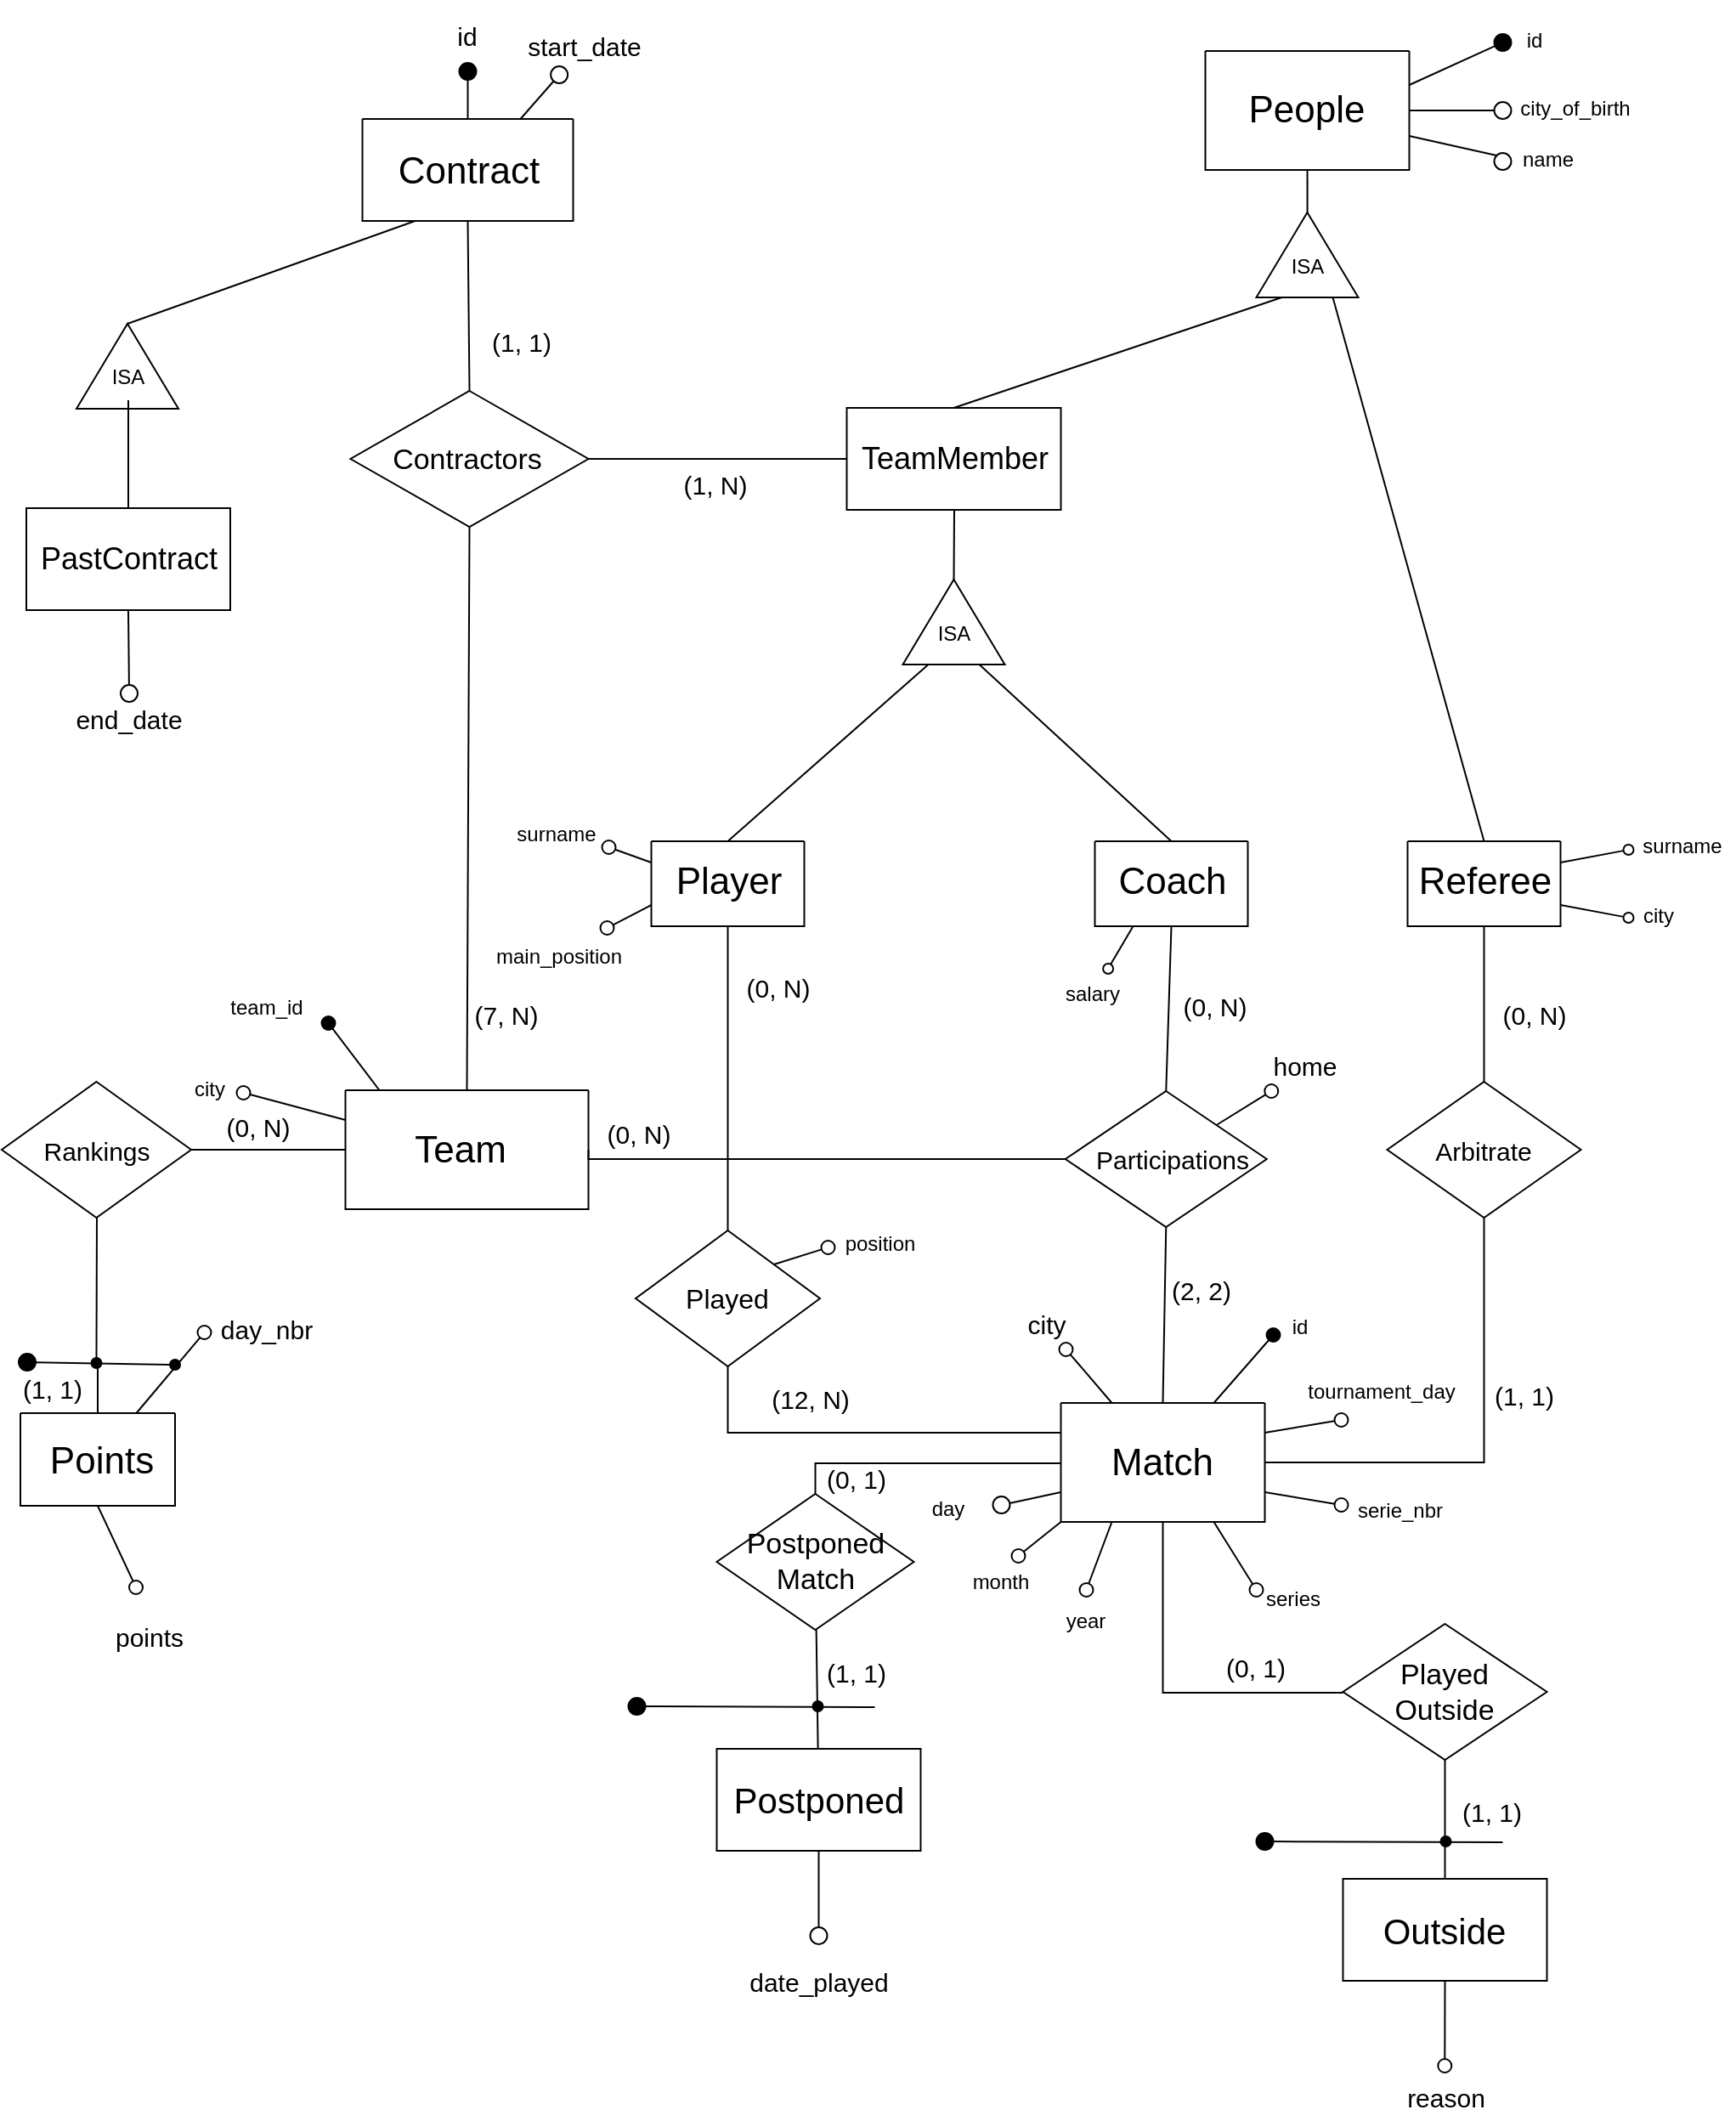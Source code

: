 <mxfile version="15.9.1" type="github">
  <diagram id="R2lEEEUBdFMjLlhIrx00" name="Page-1">
    <mxGraphModel dx="1031" dy="691" grid="0" gridSize="10" guides="1" tooltips="1" connect="1" arrows="1" fold="1" page="1" pageScale="1.2" pageWidth="850" pageHeight="1100" math="0" shadow="0" extFonts="Permanent Marker^https://fonts.googleapis.com/css?family=Permanent+Marker">
      <root>
        <mxCell id="0" />
        <mxCell id="1" parent="0" />
        <mxCell id="uESx4mzOo0HxvKaBSaLz-14" value="" style="swimlane;startSize=0;fillColor=#000000;" vertex="1" parent="1">
          <mxGeometry x="709.25" y="56" width="120" height="70" as="geometry" />
        </mxCell>
        <mxCell id="uESx4mzOo0HxvKaBSaLz-15" value="&lt;font style=&quot;font-size: 22px&quot;&gt;People&lt;br&gt;&lt;/font&gt;" style="text;html=1;strokeColor=none;fillColor=none;align=center;verticalAlign=middle;whiteSpace=wrap;rounded=0;" vertex="1" parent="uESx4mzOo0HxvKaBSaLz-14">
          <mxGeometry x="30" y="20" width="60" height="30" as="geometry" />
        </mxCell>
        <mxCell id="uESx4mzOo0HxvKaBSaLz-22" value="" style="ellipse;whiteSpace=wrap;html=1;aspect=fixed;fontSize=22;fillColor=#000000;" vertex="1" parent="1">
          <mxGeometry x="879.25" y="46" width="10" height="10" as="geometry" />
        </mxCell>
        <mxCell id="uESx4mzOo0HxvKaBSaLz-23" value="" style="endArrow=none;html=1;rounded=0;fontSize=22;" edge="1" parent="1" target="uESx4mzOo0HxvKaBSaLz-22">
          <mxGeometry width="50" height="50" relative="1" as="geometry">
            <mxPoint x="829.25" y="76" as="sourcePoint" />
            <mxPoint x="879.25" y="56" as="targetPoint" />
          </mxGeometry>
        </mxCell>
        <mxCell id="uESx4mzOo0HxvKaBSaLz-25" value="" style="ellipse;whiteSpace=wrap;html=1;aspect=fixed;fontSize=22;fillColor=none;" vertex="1" parent="1">
          <mxGeometry x="879.25" y="116" width="10" height="10" as="geometry" />
        </mxCell>
        <mxCell id="uESx4mzOo0HxvKaBSaLz-26" value="" style="endArrow=none;html=1;rounded=0;fontSize=22;entryX=0;entryY=0;entryDx=0;entryDy=0;" edge="1" parent="1" target="uESx4mzOo0HxvKaBSaLz-25">
          <mxGeometry width="50" height="50" relative="1" as="geometry">
            <mxPoint x="829.25" y="106" as="sourcePoint" />
            <mxPoint x="884.25" y="116" as="targetPoint" />
          </mxGeometry>
        </mxCell>
        <mxCell id="uESx4mzOo0HxvKaBSaLz-27" value="&lt;font style=&quot;font-size: 12px&quot;&gt;name&lt;/font&gt;" style="text;html=1;strokeColor=none;fillColor=none;align=center;verticalAlign=middle;whiteSpace=wrap;rounded=0;fontSize=22;" vertex="1" parent="1">
          <mxGeometry x="881.25" y="102" width="60" height="30" as="geometry" />
        </mxCell>
        <mxCell id="uESx4mzOo0HxvKaBSaLz-28" value="&lt;font style=&quot;font-size: 12px&quot;&gt;id&lt;br&gt;&lt;/font&gt;" style="text;html=1;strokeColor=none;fillColor=none;align=center;verticalAlign=middle;whiteSpace=wrap;rounded=0;fontSize=22;" vertex="1" parent="1">
          <mxGeometry x="873.25" y="32" width="60" height="30" as="geometry" />
        </mxCell>
        <mxCell id="uESx4mzOo0HxvKaBSaLz-29" value="" style="endArrow=none;html=1;rounded=0;fontSize=12;exitX=1;exitY=0.5;exitDx=0;exitDy=0;" edge="1" parent="1" source="uESx4mzOo0HxvKaBSaLz-14">
          <mxGeometry width="50" height="50" relative="1" as="geometry">
            <mxPoint x="869.25" y="66" as="sourcePoint" />
            <mxPoint x="879.25" y="91" as="targetPoint" />
          </mxGeometry>
        </mxCell>
        <mxCell id="uESx4mzOo0HxvKaBSaLz-30" value="" style="ellipse;whiteSpace=wrap;html=1;aspect=fixed;fontSize=22;fillColor=none;" vertex="1" parent="1">
          <mxGeometry x="879.25" y="86" width="10" height="10" as="geometry" />
        </mxCell>
        <mxCell id="uESx4mzOo0HxvKaBSaLz-31" value="&lt;font style=&quot;font-size: 12px&quot;&gt;city_of_birth&lt;br&gt;&lt;/font&gt;" style="text;html=1;strokeColor=none;fillColor=none;align=center;verticalAlign=middle;whiteSpace=wrap;rounded=0;fontSize=22;" vertex="1" parent="1">
          <mxGeometry x="897.25" y="72" width="60" height="30" as="geometry" />
        </mxCell>
        <mxCell id="uESx4mzOo0HxvKaBSaLz-34" style="edgeStyle=orthogonalEdgeStyle;rounded=0;orthogonalLoop=1;jettySize=auto;html=1;entryX=0.5;entryY=1;entryDx=0;entryDy=0;fontSize=12;endArrow=none;endFill=0;" edge="1" parent="1" source="uESx4mzOo0HxvKaBSaLz-32" target="uESx4mzOo0HxvKaBSaLz-14">
          <mxGeometry relative="1" as="geometry" />
        </mxCell>
        <mxCell id="uESx4mzOo0HxvKaBSaLz-36" style="rounded=0;orthogonalLoop=1;jettySize=auto;html=1;exitX=0;exitY=0.25;exitDx=0;exitDy=0;fontSize=12;endArrow=none;endFill=0;entryX=0.5;entryY=0;entryDx=0;entryDy=0;" edge="1" parent="1" source="uESx4mzOo0HxvKaBSaLz-32" target="uESx4mzOo0HxvKaBSaLz-150">
          <mxGeometry relative="1" as="geometry">
            <mxPoint x="583.25" y="521" as="targetPoint" />
            <mxPoint x="648.25" y="476" as="sourcePoint" />
          </mxGeometry>
        </mxCell>
        <mxCell id="uESx4mzOo0HxvKaBSaLz-37" style="rounded=0;orthogonalLoop=1;jettySize=auto;html=1;exitX=0;exitY=0.75;exitDx=0;exitDy=0;fontSize=12;endArrow=none;endFill=0;entryX=0.5;entryY=0;entryDx=0;entryDy=0;" edge="1" parent="1" source="uESx4mzOo0HxvKaBSaLz-32" target="uESx4mzOo0HxvKaBSaLz-43">
          <mxGeometry relative="1" as="geometry">
            <mxPoint x="788.25" y="516" as="targetPoint" />
          </mxGeometry>
        </mxCell>
        <mxCell id="uESx4mzOo0HxvKaBSaLz-32" value="" style="triangle;whiteSpace=wrap;html=1;fontSize=12;fillColor=none;rotation=-90;" vertex="1" parent="1">
          <mxGeometry x="744.25" y="146" width="50" height="60" as="geometry" />
        </mxCell>
        <mxCell id="uESx4mzOo0HxvKaBSaLz-35" style="rounded=0;orthogonalLoop=1;jettySize=auto;html=1;fontSize=12;endArrow=none;endFill=0;entryX=0.5;entryY=0;entryDx=0;entryDy=0;exitX=0;exitY=0.75;exitDx=0;exitDy=0;" edge="1" parent="1" source="uESx4mzOo0HxvKaBSaLz-148" target="uESx4mzOo0HxvKaBSaLz-40">
          <mxGeometry relative="1" as="geometry">
            <mxPoint x="689.25" y="516" as="targetPoint" />
            <mxPoint x="689.25" y="471" as="sourcePoint" />
          </mxGeometry>
        </mxCell>
        <mxCell id="uESx4mzOo0HxvKaBSaLz-33" value="ISA" style="text;html=1;strokeColor=none;fillColor=none;align=center;verticalAlign=middle;whiteSpace=wrap;rounded=0;fontSize=12;" vertex="1" parent="1">
          <mxGeometry x="749.25" y="169" width="41" height="27" as="geometry" />
        </mxCell>
        <mxCell id="uESx4mzOo0HxvKaBSaLz-48" style="edgeStyle=none;rounded=0;orthogonalLoop=1;jettySize=auto;html=1;exitX=0;exitY=0.25;exitDx=0;exitDy=0;fontSize=12;startArrow=none;startFill=0;endArrow=oval;endFill=0;entryX=1;entryY=0.75;entryDx=0;entryDy=0;endSize=8;" edge="1" parent="1" source="uESx4mzOo0HxvKaBSaLz-38" target="uESx4mzOo0HxvKaBSaLz-49">
          <mxGeometry relative="1" as="geometry">
            <mxPoint x="368.25" y="536" as="targetPoint" />
          </mxGeometry>
        </mxCell>
        <mxCell id="uESx4mzOo0HxvKaBSaLz-215" style="edgeStyle=none;rounded=0;orthogonalLoop=1;jettySize=auto;html=1;exitX=0;exitY=0.75;exitDx=0;exitDy=0;fontSize=15;startArrow=none;startFill=0;endArrow=oval;endFill=0;endSize=8;elbow=vertical;" edge="1" parent="1" source="uESx4mzOo0HxvKaBSaLz-38">
          <mxGeometry relative="1" as="geometry">
            <mxPoint x="357.25" y="572" as="targetPoint" />
          </mxGeometry>
        </mxCell>
        <mxCell id="uESx4mzOo0HxvKaBSaLz-218" style="edgeStyle=none;rounded=0;orthogonalLoop=1;jettySize=auto;html=1;exitX=0.5;exitY=1;exitDx=0;exitDy=0;fontSize=12;startArrow=none;startFill=0;endArrow=none;endFill=0;endSize=8;elbow=vertical;entryX=0.5;entryY=0;entryDx=0;entryDy=0;" edge="1" parent="1" source="uESx4mzOo0HxvKaBSaLz-38" target="uESx4mzOo0HxvKaBSaLz-219">
          <mxGeometry relative="1" as="geometry">
            <mxPoint x="428.107" y="868" as="targetPoint" />
          </mxGeometry>
        </mxCell>
        <mxCell id="uESx4mzOo0HxvKaBSaLz-38" value="" style="swimlane;startSize=0;fillColor=#000000;" vertex="1" parent="1">
          <mxGeometry x="383.25" y="521" width="90" height="50" as="geometry" />
        </mxCell>
        <mxCell id="uESx4mzOo0HxvKaBSaLz-39" value="&lt;font style=&quot;font-size: 22px&quot;&gt;Player&lt;br&gt;&lt;/font&gt;" style="text;html=1;strokeColor=none;fillColor=none;align=center;verticalAlign=middle;whiteSpace=wrap;rounded=0;" vertex="1" parent="uESx4mzOo0HxvKaBSaLz-38">
          <mxGeometry x="16" y="9" width="60" height="30" as="geometry" />
        </mxCell>
        <mxCell id="uESx4mzOo0HxvKaBSaLz-45" style="rounded=0;orthogonalLoop=1;jettySize=auto;html=1;exitX=0.25;exitY=1;exitDx=0;exitDy=0;fontSize=12;endArrow=oval;endFill=0;startArrow=none;startFill=0;" edge="1" parent="1" source="uESx4mzOo0HxvKaBSaLz-40" target="uESx4mzOo0HxvKaBSaLz-52">
          <mxGeometry relative="1" as="geometry">
            <mxPoint x="648.25" y="606" as="targetPoint" />
          </mxGeometry>
        </mxCell>
        <mxCell id="uESx4mzOo0HxvKaBSaLz-101" style="edgeStyle=none;rounded=0;orthogonalLoop=1;jettySize=auto;html=1;exitX=0.5;exitY=1;exitDx=0;exitDy=0;entryX=0.5;entryY=0;entryDx=0;entryDy=0;fontSize=15;startArrow=none;startFill=0;endArrow=none;endFill=0;endSize=8;" edge="1" parent="1" source="uESx4mzOo0HxvKaBSaLz-40" target="uESx4mzOo0HxvKaBSaLz-97">
          <mxGeometry relative="1" as="geometry" />
        </mxCell>
        <mxCell id="uESx4mzOo0HxvKaBSaLz-40" value="" style="swimlane;startSize=0;fillColor=#000000;" vertex="1" parent="1">
          <mxGeometry x="644.25" y="521" width="90" height="50" as="geometry" />
        </mxCell>
        <mxCell id="uESx4mzOo0HxvKaBSaLz-41" value="&lt;font style=&quot;font-size: 22px&quot;&gt;Coach&lt;br&gt;&lt;/font&gt;" style="text;html=1;strokeColor=none;fillColor=none;align=center;verticalAlign=middle;whiteSpace=wrap;rounded=0;" vertex="1" parent="uESx4mzOo0HxvKaBSaLz-40">
          <mxGeometry x="16" y="9" width="60" height="30" as="geometry" />
        </mxCell>
        <mxCell id="uESx4mzOo0HxvKaBSaLz-46" style="edgeStyle=none;rounded=0;orthogonalLoop=1;jettySize=auto;html=1;exitX=1;exitY=0.25;exitDx=0;exitDy=0;fontSize=12;startArrow=none;startFill=0;endArrow=oval;endFill=0;" edge="1" parent="1" source="uESx4mzOo0HxvKaBSaLz-43">
          <mxGeometry relative="1" as="geometry">
            <mxPoint x="958.25" y="526" as="targetPoint" />
          </mxGeometry>
        </mxCell>
        <mxCell id="uESx4mzOo0HxvKaBSaLz-47" style="edgeStyle=none;rounded=0;orthogonalLoop=1;jettySize=auto;html=1;exitX=1;exitY=0.75;exitDx=0;exitDy=0;fontSize=12;startArrow=none;startFill=0;endArrow=oval;endFill=0;" edge="1" parent="1" source="uESx4mzOo0HxvKaBSaLz-43">
          <mxGeometry relative="1" as="geometry">
            <mxPoint x="958.25" y="566" as="targetPoint" />
          </mxGeometry>
        </mxCell>
        <mxCell id="uESx4mzOo0HxvKaBSaLz-105" value="" style="edgeStyle=none;rounded=0;orthogonalLoop=1;jettySize=auto;html=1;fontSize=15;startArrow=none;startFill=0;endArrow=none;endFill=0;endSize=8;" edge="1" parent="1" source="uESx4mzOo0HxvKaBSaLz-43" target="uESx4mzOo0HxvKaBSaLz-104">
          <mxGeometry relative="1" as="geometry" />
        </mxCell>
        <mxCell id="uESx4mzOo0HxvKaBSaLz-43" value="" style="swimlane;startSize=0;fillColor=#000000;" vertex="1" parent="1">
          <mxGeometry x="828.25" y="521" width="90" height="50" as="geometry" />
        </mxCell>
        <mxCell id="uESx4mzOo0HxvKaBSaLz-44" value="&lt;font style=&quot;font-size: 22px&quot;&gt;Referee&lt;br&gt;&lt;/font&gt;" style="text;html=1;strokeColor=none;fillColor=none;align=center;verticalAlign=middle;whiteSpace=wrap;rounded=0;" vertex="1" parent="uESx4mzOo0HxvKaBSaLz-43">
          <mxGeometry x="16" y="9" width="60" height="30" as="geometry" />
        </mxCell>
        <mxCell id="uESx4mzOo0HxvKaBSaLz-49" value="surname" style="text;html=1;strokeColor=none;fillColor=none;align=center;verticalAlign=middle;whiteSpace=wrap;rounded=0;fontSize=12;" vertex="1" parent="1">
          <mxGeometry x="297.25" y="502" width="61" height="30" as="geometry" />
        </mxCell>
        <mxCell id="uESx4mzOo0HxvKaBSaLz-50" value="surname" style="text;html=1;strokeColor=none;fillColor=none;align=center;verticalAlign=middle;whiteSpace=wrap;rounded=0;fontSize=12;" vertex="1" parent="1">
          <mxGeometry x="960.25" y="509" width="60" height="30" as="geometry" />
        </mxCell>
        <mxCell id="uESx4mzOo0HxvKaBSaLz-51" value="city" style="text;html=1;strokeColor=none;fillColor=none;align=center;verticalAlign=middle;whiteSpace=wrap;rounded=0;fontSize=12;" vertex="1" parent="1">
          <mxGeometry x="946.25" y="550" width="60" height="30" as="geometry" />
        </mxCell>
        <mxCell id="uESx4mzOo0HxvKaBSaLz-52" value="salary" style="text;html=1;strokeColor=none;fillColor=none;align=center;verticalAlign=middle;whiteSpace=wrap;rounded=0;fontSize=12;" vertex="1" parent="1">
          <mxGeometry x="613.25" y="596" width="60" height="30" as="geometry" />
        </mxCell>
        <mxCell id="uESx4mzOo0HxvKaBSaLz-56" style="edgeStyle=none;rounded=0;orthogonalLoop=1;jettySize=auto;html=1;exitX=1;exitY=0.25;exitDx=0;exitDy=0;fontSize=12;startArrow=none;startFill=0;endArrow=oval;endFill=0;endSize=8;" edge="1" parent="1" source="uESx4mzOo0HxvKaBSaLz-54">
          <mxGeometry relative="1" as="geometry">
            <mxPoint x="789.25" y="861.5" as="targetPoint" />
          </mxGeometry>
        </mxCell>
        <mxCell id="uESx4mzOo0HxvKaBSaLz-58" style="edgeStyle=none;rounded=0;orthogonalLoop=1;jettySize=auto;html=1;exitX=1;exitY=0.75;exitDx=0;exitDy=0;fontSize=12;startArrow=none;startFill=0;endArrow=oval;endFill=0;endSize=8;" edge="1" parent="1" source="uESx4mzOo0HxvKaBSaLz-54">
          <mxGeometry relative="1" as="geometry">
            <mxPoint x="789.25" y="911.5" as="targetPoint" />
          </mxGeometry>
        </mxCell>
        <mxCell id="uESx4mzOo0HxvKaBSaLz-59" style="edgeStyle=none;rounded=0;orthogonalLoop=1;jettySize=auto;html=1;exitX=1;exitY=1;exitDx=0;exitDy=0;fontSize=12;startArrow=none;startFill=0;endArrow=oval;endFill=0;" edge="1" parent="1" source="uESx4mzOo0HxvKaBSaLz-54">
          <mxGeometry relative="1" as="geometry">
            <mxPoint x="744.009" y="921.776" as="targetPoint" />
          </mxGeometry>
        </mxCell>
        <mxCell id="uESx4mzOo0HxvKaBSaLz-60" style="edgeStyle=none;rounded=0;orthogonalLoop=1;jettySize=auto;html=1;exitX=0.75;exitY=1;exitDx=0;exitDy=0;fontSize=12;startArrow=none;startFill=0;endArrow=oval;endFill=0;endSize=8;" edge="1" parent="1" source="uESx4mzOo0HxvKaBSaLz-54">
          <mxGeometry relative="1" as="geometry">
            <mxPoint x="739.25" y="961.5" as="targetPoint" />
          </mxGeometry>
        </mxCell>
        <mxCell id="uESx4mzOo0HxvKaBSaLz-61" style="edgeStyle=none;rounded=0;orthogonalLoop=1;jettySize=auto;html=1;exitX=0.75;exitY=0;exitDx=0;exitDy=0;fontSize=12;startArrow=none;startFill=0;endArrow=oval;endFill=1;endSize=8;" edge="1" parent="1" source="uESx4mzOo0HxvKaBSaLz-54">
          <mxGeometry relative="1" as="geometry">
            <mxPoint x="749.25" y="811.5" as="targetPoint" />
          </mxGeometry>
        </mxCell>
        <mxCell id="uESx4mzOo0HxvKaBSaLz-64" style="edgeStyle=none;rounded=0;orthogonalLoop=1;jettySize=auto;html=1;exitX=0.25;exitY=1;exitDx=0;exitDy=0;fontSize=12;startArrow=none;startFill=0;endArrow=oval;endFill=0;endSize=8;" edge="1" parent="1" source="uESx4mzOo0HxvKaBSaLz-54">
          <mxGeometry relative="1" as="geometry">
            <mxPoint x="639.25" y="961.5" as="targetPoint" />
          </mxGeometry>
        </mxCell>
        <mxCell id="uESx4mzOo0HxvKaBSaLz-65" style="edgeStyle=none;rounded=0;orthogonalLoop=1;jettySize=auto;html=1;exitX=0;exitY=1;exitDx=0;exitDy=0;fontSize=12;startArrow=none;startFill=0;endArrow=oval;endFill=0;endSize=8;" edge="1" parent="1" source="uESx4mzOo0HxvKaBSaLz-54">
          <mxGeometry relative="1" as="geometry">
            <mxPoint x="599.25" y="941.5" as="targetPoint" />
          </mxGeometry>
        </mxCell>
        <mxCell id="uESx4mzOo0HxvKaBSaLz-66" style="edgeStyle=none;rounded=0;orthogonalLoop=1;jettySize=auto;html=1;exitX=0;exitY=0.75;exitDx=0;exitDy=0;fontSize=12;startArrow=none;startFill=0;endArrow=oval;endFill=0;endSize=10;" edge="1" parent="1" source="uESx4mzOo0HxvKaBSaLz-54">
          <mxGeometry relative="1" as="geometry">
            <mxPoint x="589.25" y="911.5" as="targetPoint" />
          </mxGeometry>
        </mxCell>
        <mxCell id="uESx4mzOo0HxvKaBSaLz-122" style="edgeStyle=elbowEdgeStyle;rounded=0;orthogonalLoop=1;jettySize=auto;html=1;exitX=0.5;exitY=1;exitDx=0;exitDy=0;fontSize=15;startArrow=none;startFill=0;endArrow=none;endFill=0;endSize=8;entryX=0;entryY=0.5;entryDx=0;entryDy=0;elbow=vertical;" edge="1" parent="1" source="uESx4mzOo0HxvKaBSaLz-54" target="uESx4mzOo0HxvKaBSaLz-179">
          <mxGeometry relative="1" as="geometry">
            <mxPoint x="684.25" y="1016.5" as="targetPoint" />
            <Array as="points">
              <mxPoint x="734.25" y="1022" />
            </Array>
          </mxGeometry>
        </mxCell>
        <mxCell id="uESx4mzOo0HxvKaBSaLz-187" style="edgeStyle=none;rounded=0;orthogonalLoop=1;jettySize=auto;html=1;exitX=0.25;exitY=0;exitDx=0;exitDy=0;fontSize=15;startArrow=none;startFill=0;endArrow=oval;endFill=0;endSize=8;elbow=vertical;" edge="1" parent="1" source="uESx4mzOo0HxvKaBSaLz-54">
          <mxGeometry relative="1" as="geometry">
            <mxPoint x="627.25" y="820" as="targetPoint" />
          </mxGeometry>
        </mxCell>
        <mxCell id="uESx4mzOo0HxvKaBSaLz-217" style="edgeStyle=elbowEdgeStyle;rounded=0;orthogonalLoop=1;jettySize=auto;html=1;exitX=0;exitY=0.25;exitDx=0;exitDy=0;fontSize=12;startArrow=none;startFill=0;endArrow=none;endFill=0;endSize=8;entryX=0.5;entryY=1;entryDx=0;entryDy=0;" edge="1" parent="1" source="uESx4mzOo0HxvKaBSaLz-54" target="uESx4mzOo0HxvKaBSaLz-219">
          <mxGeometry relative="1" as="geometry">
            <mxPoint x="417.25" y="869.143" as="targetPoint" />
            <Array as="points">
              <mxPoint x="428.25" y="850" />
            </Array>
          </mxGeometry>
        </mxCell>
        <mxCell id="uESx4mzOo0HxvKaBSaLz-54" value="" style="swimlane;startSize=0;fillColor=#000000;" vertex="1" parent="1">
          <mxGeometry x="624.25" y="851.5" width="120" height="70" as="geometry" />
        </mxCell>
        <mxCell id="uESx4mzOo0HxvKaBSaLz-55" value="&lt;font style=&quot;font-size: 22px&quot;&gt;Match&lt;br&gt;&lt;/font&gt;" style="text;html=1;strokeColor=none;fillColor=none;align=center;verticalAlign=middle;whiteSpace=wrap;rounded=0;" vertex="1" parent="uESx4mzOo0HxvKaBSaLz-54">
          <mxGeometry x="30" y="20" width="60" height="30" as="geometry" />
        </mxCell>
        <mxCell id="uESx4mzOo0HxvKaBSaLz-62" value="id" style="text;html=1;strokeColor=none;fillColor=none;align=center;verticalAlign=middle;whiteSpace=wrap;rounded=0;fontSize=12;" vertex="1" parent="1">
          <mxGeometry x="735.25" y="791.5" width="60" height="30" as="geometry" />
        </mxCell>
        <mxCell id="uESx4mzOo0HxvKaBSaLz-67" value="day" style="text;html=1;strokeColor=none;fillColor=none;align=center;verticalAlign=middle;whiteSpace=wrap;rounded=0;fontSize=12;" vertex="1" parent="1">
          <mxGeometry x="528.25" y="898.5" width="60" height="30" as="geometry" />
        </mxCell>
        <mxCell id="uESx4mzOo0HxvKaBSaLz-68" value="month" style="text;html=1;strokeColor=none;fillColor=none;align=center;verticalAlign=middle;whiteSpace=wrap;rounded=0;fontSize=12;" vertex="1" parent="1">
          <mxGeometry x="559.25" y="941.5" width="60" height="30" as="geometry" />
        </mxCell>
        <mxCell id="uESx4mzOo0HxvKaBSaLz-69" value="year" style="text;html=1;strokeColor=none;fillColor=none;align=center;verticalAlign=middle;whiteSpace=wrap;rounded=0;fontSize=12;" vertex="1" parent="1">
          <mxGeometry x="609.25" y="964.5" width="60" height="30" as="geometry" />
        </mxCell>
        <mxCell id="uESx4mzOo0HxvKaBSaLz-70" value="series" style="text;html=1;strokeColor=none;fillColor=none;align=center;verticalAlign=middle;whiteSpace=wrap;rounded=0;fontSize=12;" vertex="1" parent="1">
          <mxGeometry x="731.25" y="951.5" width="60" height="30" as="geometry" />
        </mxCell>
        <mxCell id="uESx4mzOo0HxvKaBSaLz-71" value="serie_nbr" style="text;html=1;strokeColor=none;fillColor=none;align=center;verticalAlign=middle;whiteSpace=wrap;rounded=0;fontSize=12;" vertex="1" parent="1">
          <mxGeometry x="794.25" y="899.5" width="60" height="30" as="geometry" />
        </mxCell>
        <mxCell id="uESx4mzOo0HxvKaBSaLz-72" style="edgeStyle=none;rounded=0;orthogonalLoop=1;jettySize=auto;html=1;exitX=0;exitY=0.25;exitDx=0;exitDy=0;fontSize=12;startArrow=none;startFill=0;endArrow=oval;endFill=0;endSize=8;" edge="1" parent="1" source="uESx4mzOo0HxvKaBSaLz-80">
          <mxGeometry relative="1" as="geometry">
            <mxPoint x="143.25" y="669" as="targetPoint" />
          </mxGeometry>
        </mxCell>
        <mxCell id="uESx4mzOo0HxvKaBSaLz-76" style="edgeStyle=none;rounded=0;orthogonalLoop=1;jettySize=auto;html=1;exitX=0.75;exitY=0;exitDx=0;exitDy=0;fontSize=12;startArrow=none;startFill=0;endArrow=oval;endFill=1;endSize=8;" edge="1" parent="1">
          <mxGeometry relative="1" as="geometry">
            <mxPoint x="193.25" y="628" as="targetPoint" />
            <mxPoint x="223.25" y="667.5" as="sourcePoint" />
          </mxGeometry>
        </mxCell>
        <mxCell id="uESx4mzOo0HxvKaBSaLz-98" value="" style="edgeStyle=elbowEdgeStyle;rounded=0;orthogonalLoop=1;jettySize=auto;html=1;fontSize=15;startArrow=none;startFill=0;endArrow=none;endFill=0;endSize=8;exitX=1;exitY=0.5;exitDx=0;exitDy=0;elbow=vertical;" edge="1" parent="1" source="uESx4mzOo0HxvKaBSaLz-80" target="uESx4mzOo0HxvKaBSaLz-97">
          <mxGeometry relative="1" as="geometry">
            <Array as="points">
              <mxPoint x="479.25" y="708" />
            </Array>
          </mxGeometry>
        </mxCell>
        <mxCell id="uESx4mzOo0HxvKaBSaLz-116" style="rounded=0;orthogonalLoop=1;jettySize=auto;html=1;exitX=0;exitY=0.5;exitDx=0;exitDy=0;entryX=1;entryY=0.5;entryDx=0;entryDy=0;fontSize=15;startArrow=none;startFill=0;endArrow=none;endFill=0;endSize=8;" edge="1" parent="1" source="uESx4mzOo0HxvKaBSaLz-80" target="uESx4mzOo0HxvKaBSaLz-114">
          <mxGeometry relative="1" as="geometry" />
        </mxCell>
        <mxCell id="uESx4mzOo0HxvKaBSaLz-171" style="edgeStyle=none;rounded=0;orthogonalLoop=1;jettySize=auto;html=1;exitX=0.5;exitY=0;exitDx=0;exitDy=0;entryX=0.5;entryY=1;entryDx=0;entryDy=0;fontSize=15;startArrow=none;startFill=0;endArrow=none;endFill=0;endSize=10;" edge="1" parent="1" source="uESx4mzOo0HxvKaBSaLz-80" target="uESx4mzOo0HxvKaBSaLz-168">
          <mxGeometry relative="1" as="geometry" />
        </mxCell>
        <mxCell id="uESx4mzOo0HxvKaBSaLz-80" value="" style="swimlane;startSize=0;fillColor=#000000;" vertex="1" parent="1">
          <mxGeometry x="203.25" y="667.5" width="143" height="70" as="geometry" />
        </mxCell>
        <mxCell id="uESx4mzOo0HxvKaBSaLz-81" value="&lt;font style=&quot;font-size: 22px&quot;&gt;Team&lt;br&gt;&lt;/font&gt;" style="text;html=1;strokeColor=none;fillColor=none;align=center;verticalAlign=middle;whiteSpace=wrap;rounded=0;" vertex="1" parent="uESx4mzOo0HxvKaBSaLz-80">
          <mxGeometry x="38" y="20" width="60" height="30" as="geometry" />
        </mxCell>
        <mxCell id="uESx4mzOo0HxvKaBSaLz-86" value="team_id" style="text;html=1;strokeColor=none;fillColor=none;align=center;verticalAlign=middle;whiteSpace=wrap;rounded=0;fontSize=12;" vertex="1" parent="1">
          <mxGeometry x="127.25" y="604" width="60" height="30" as="geometry" />
        </mxCell>
        <mxCell id="uESx4mzOo0HxvKaBSaLz-87" value="city" style="text;html=1;strokeColor=none;fillColor=none;align=center;verticalAlign=middle;whiteSpace=wrap;rounded=0;fontSize=12;" vertex="1" parent="1">
          <mxGeometry x="92.25" y="652" width="63" height="30" as="geometry" />
        </mxCell>
        <mxCell id="uESx4mzOo0HxvKaBSaLz-100" style="edgeStyle=none;rounded=0;orthogonalLoop=1;jettySize=auto;html=1;exitX=0.5;exitY=1;exitDx=0;exitDy=0;entryX=0.5;entryY=0;entryDx=0;entryDy=0;fontSize=15;startArrow=none;startFill=0;endArrow=none;endFill=0;endSize=8;" edge="1" parent="1" source="uESx4mzOo0HxvKaBSaLz-97" target="uESx4mzOo0HxvKaBSaLz-54">
          <mxGeometry relative="1" as="geometry" />
        </mxCell>
        <mxCell id="uESx4mzOo0HxvKaBSaLz-197" style="edgeStyle=none;rounded=0;orthogonalLoop=1;jettySize=auto;html=1;exitX=1;exitY=0;exitDx=0;exitDy=0;fontSize=15;startArrow=none;startFill=0;endArrow=oval;endFill=0;endSize=8;elbow=vertical;" edge="1" parent="1" source="uESx4mzOo0HxvKaBSaLz-97">
          <mxGeometry relative="1" as="geometry">
            <mxPoint x="748.13" y="668" as="targetPoint" />
          </mxGeometry>
        </mxCell>
        <mxCell id="uESx4mzOo0HxvKaBSaLz-97" value="" style="rhombus;whiteSpace=wrap;html=1;fontStyle=1;fillColor=none;startSize=0;" vertex="1" parent="1">
          <mxGeometry x="626.88" y="668" width="118.5" height="80" as="geometry" />
        </mxCell>
        <mxCell id="uESx4mzOo0HxvKaBSaLz-99" value="Participations" style="text;html=1;strokeColor=none;fillColor=none;align=center;verticalAlign=middle;whiteSpace=wrap;rounded=0;fontSize=15;" vertex="1" parent="1">
          <mxGeometry x="660.13" y="693" width="60" height="30" as="geometry" />
        </mxCell>
        <mxCell id="uESx4mzOo0HxvKaBSaLz-107" style="edgeStyle=elbowEdgeStyle;rounded=0;orthogonalLoop=1;jettySize=auto;html=1;exitX=0.5;exitY=1;exitDx=0;exitDy=0;fontSize=15;startArrow=none;startFill=0;endArrow=none;endFill=0;endSize=8;entryX=1;entryY=0.5;entryDx=0;entryDy=0;" edge="1" parent="1" source="uESx4mzOo0HxvKaBSaLz-104" target="uESx4mzOo0HxvKaBSaLz-54">
          <mxGeometry relative="1" as="geometry">
            <mxPoint x="873.25" y="914" as="targetPoint" />
            <Array as="points">
              <mxPoint x="873.25" y="814" />
            </Array>
          </mxGeometry>
        </mxCell>
        <mxCell id="uESx4mzOo0HxvKaBSaLz-104" value="" style="rhombus;whiteSpace=wrap;html=1;fontStyle=1;fillColor=none;startSize=0;" vertex="1" parent="1">
          <mxGeometry x="816.25" y="662.5" width="114" height="80" as="geometry" />
        </mxCell>
        <mxCell id="uESx4mzOo0HxvKaBSaLz-106" value="Arbitrate" style="text;html=1;strokeColor=none;fillColor=none;align=center;verticalAlign=middle;whiteSpace=wrap;rounded=0;fontSize=15;" vertex="1" parent="1">
          <mxGeometry x="843.25" y="687.5" width="60" height="30" as="geometry" />
        </mxCell>
        <mxCell id="uESx4mzOo0HxvKaBSaLz-115" value="" style="edgeStyle=elbowEdgeStyle;rounded=0;orthogonalLoop=1;jettySize=auto;html=1;fontSize=15;startArrow=none;startFill=0;endArrow=none;endFill=0;endSize=8;exitX=0.5;exitY=0;exitDx=0;exitDy=0;" edge="1" parent="1" source="uESx4mzOo0HxvKaBSaLz-141" target="uESx4mzOo0HxvKaBSaLz-114">
          <mxGeometry relative="1" as="geometry" />
        </mxCell>
        <mxCell id="uESx4mzOo0HxvKaBSaLz-120" style="edgeStyle=none;rounded=0;orthogonalLoop=1;jettySize=auto;html=1;exitX=0.5;exitY=1;exitDx=0;exitDy=0;fontSize=15;startArrow=none;startFill=0;endArrow=oval;endFill=0;endSize=8;" edge="1" parent="1" source="uESx4mzOo0HxvKaBSaLz-110">
          <mxGeometry relative="1" as="geometry">
            <mxPoint x="80" y="960" as="targetPoint" />
          </mxGeometry>
        </mxCell>
        <mxCell id="uESx4mzOo0HxvKaBSaLz-135" style="rounded=0;orthogonalLoop=1;jettySize=auto;elbow=vertical;html=1;exitX=0.75;exitY=0;exitDx=0;exitDy=0;fontSize=15;startArrow=none;startFill=0;endArrow=oval;endFill=0;endSize=8;entryX=0;entryY=0.5;entryDx=0;entryDy=0;" edge="1" parent="1" source="uESx4mzOo0HxvKaBSaLz-110">
          <mxGeometry relative="1" as="geometry">
            <mxPoint x="120.25" y="810" as="targetPoint" />
            <mxPoint x="107.5" y="737.5" as="sourcePoint" />
          </mxGeometry>
        </mxCell>
        <mxCell id="uESx4mzOo0HxvKaBSaLz-110" value="" style="swimlane;startSize=0;fillColor=#000000;" vertex="1" parent="1">
          <mxGeometry x="12" y="857.5" width="91" height="54.5" as="geometry" />
        </mxCell>
        <mxCell id="uESx4mzOo0HxvKaBSaLz-111" value="&lt;font style=&quot;font-size: 22px&quot;&gt;Points&lt;br&gt;&lt;/font&gt;" style="text;html=1;strokeColor=none;fillColor=none;align=center;verticalAlign=middle;whiteSpace=wrap;rounded=0;" vertex="1" parent="uESx4mzOo0HxvKaBSaLz-110">
          <mxGeometry x="17.5" y="13" width="60" height="30" as="geometry" />
        </mxCell>
        <mxCell id="uESx4mzOo0HxvKaBSaLz-114" value="" style="rhombus;whiteSpace=wrap;html=1;fontStyle=1;fillColor=none;startSize=0;" vertex="1" parent="1">
          <mxGeometry x="1" y="662.5" width="111.5" height="80" as="geometry" />
        </mxCell>
        <mxCell id="uESx4mzOo0HxvKaBSaLz-117" value="Rankings" style="text;html=1;strokeColor=none;fillColor=none;align=center;verticalAlign=middle;whiteSpace=wrap;rounded=0;fontSize=15;" vertex="1" parent="1">
          <mxGeometry x="26.75" y="687.5" width="60" height="30" as="geometry" />
        </mxCell>
        <mxCell id="uESx4mzOo0HxvKaBSaLz-121" value="points" style="text;html=1;strokeColor=none;fillColor=none;align=center;verticalAlign=middle;whiteSpace=wrap;rounded=0;fontSize=15;" vertex="1" parent="1">
          <mxGeometry x="57.75" y="974" width="60" height="30" as="geometry" />
        </mxCell>
        <mxCell id="uESx4mzOo0HxvKaBSaLz-163" style="edgeStyle=none;rounded=0;orthogonalLoop=1;jettySize=auto;html=1;exitX=0.75;exitY=0;exitDx=0;exitDy=0;fontSize=15;startArrow=none;startFill=0;endArrow=oval;endFill=0;endSize=10;" edge="1" parent="1" source="uESx4mzOo0HxvKaBSaLz-125" target="uESx4mzOo0HxvKaBSaLz-164">
          <mxGeometry relative="1" as="geometry">
            <mxPoint x="334.0" y="56" as="targetPoint" />
          </mxGeometry>
        </mxCell>
        <mxCell id="uESx4mzOo0HxvKaBSaLz-165" style="edgeStyle=none;rounded=0;orthogonalLoop=1;jettySize=auto;html=1;exitX=0.5;exitY=0;exitDx=0;exitDy=0;fontSize=15;startArrow=none;startFill=0;endArrow=oval;endFill=1;endSize=10;" edge="1" parent="1" source="uESx4mzOo0HxvKaBSaLz-125" target="uESx4mzOo0HxvKaBSaLz-166">
          <mxGeometry relative="1" as="geometry">
            <mxPoint x="274.889" y="66" as="targetPoint" />
          </mxGeometry>
        </mxCell>
        <mxCell id="uESx4mzOo0HxvKaBSaLz-172" style="edgeStyle=none;rounded=0;orthogonalLoop=1;jettySize=auto;html=1;exitX=0.5;exitY=1;exitDx=0;exitDy=0;entryX=0.5;entryY=0;entryDx=0;entryDy=0;fontSize=15;startArrow=none;startFill=0;endArrow=none;endFill=0;endSize=10;" edge="1" parent="1" source="uESx4mzOo0HxvKaBSaLz-125" target="uESx4mzOo0HxvKaBSaLz-168">
          <mxGeometry relative="1" as="geometry" />
        </mxCell>
        <mxCell id="uESx4mzOo0HxvKaBSaLz-125" value="" style="swimlane;startSize=0;fillColor=#000000;" vertex="1" parent="1">
          <mxGeometry x="213.25" y="96" width="124" height="60" as="geometry" />
        </mxCell>
        <mxCell id="uESx4mzOo0HxvKaBSaLz-126" value="&lt;font style=&quot;font-size: 22px&quot;&gt;Contract&lt;br&gt;&lt;/font&gt;" style="text;html=1;strokeColor=none;fillColor=none;align=center;verticalAlign=middle;whiteSpace=wrap;rounded=0;" vertex="1" parent="uESx4mzOo0HxvKaBSaLz-125">
          <mxGeometry x="33" y="16" width="60" height="30" as="geometry" />
        </mxCell>
        <mxCell id="uESx4mzOo0HxvKaBSaLz-136" value="day_nbr" style="text;html=1;strokeColor=none;fillColor=none;align=center;verticalAlign=middle;whiteSpace=wrap;rounded=0;fontSize=15;" vertex="1" parent="1">
          <mxGeometry x="117.25" y="793" width="80" height="30" as="geometry" />
        </mxCell>
        <mxCell id="uESx4mzOo0HxvKaBSaLz-137" value="tournament_day" style="text;html=1;strokeColor=none;fillColor=none;align=center;verticalAlign=middle;whiteSpace=wrap;rounded=0;fontSize=12;" vertex="1" parent="1">
          <mxGeometry x="783.25" y="830" width="60" height="30" as="geometry" />
        </mxCell>
        <mxCell id="uESx4mzOo0HxvKaBSaLz-139" value="" style="endArrow=oval;html=1;rounded=0;fontSize=15;endSize=10;elbow=vertical;endFill=1;entryX=0.25;entryY=0;entryDx=0;entryDy=0;startArrow=none;" edge="1" parent="1" source="uESx4mzOo0HxvKaBSaLz-143" target="uESx4mzOo0HxvKaBSaLz-212">
          <mxGeometry relative="1" as="geometry">
            <mxPoint x="150.25" y="828" as="sourcePoint" />
            <mxPoint x="-49.75" y="828" as="targetPoint" />
          </mxGeometry>
        </mxCell>
        <mxCell id="uESx4mzOo0HxvKaBSaLz-141" value="" style="ellipse;whiteSpace=wrap;html=1;aspect=fixed;fontSize=15;fillColor=#000000;" vertex="1" parent="1">
          <mxGeometry x="53.75" y="825" width="6" height="6" as="geometry" />
        </mxCell>
        <mxCell id="uESx4mzOo0HxvKaBSaLz-142" value="" style="edgeStyle=elbowEdgeStyle;rounded=0;orthogonalLoop=1;jettySize=auto;html=1;fontSize=15;startArrow=none;startFill=0;endArrow=none;endFill=0;endSize=8;exitX=0.5;exitY=0;exitDx=0;exitDy=0;" edge="1" parent="1" source="uESx4mzOo0HxvKaBSaLz-110" target="uESx4mzOo0HxvKaBSaLz-141">
          <mxGeometry relative="1" as="geometry">
            <mxPoint x="56.75" y="857.5" as="sourcePoint" />
            <mxPoint x="56.44" y="742.278" as="targetPoint" />
          </mxGeometry>
        </mxCell>
        <mxCell id="uESx4mzOo0HxvKaBSaLz-153" style="rounded=0;orthogonalLoop=1;jettySize=auto;html=1;exitX=0;exitY=0.25;exitDx=0;exitDy=0;entryX=0.5;entryY=0;entryDx=0;entryDy=0;fontSize=18;startArrow=none;startFill=0;endArrow=none;endFill=0;endSize=10;" edge="1" parent="1" source="uESx4mzOo0HxvKaBSaLz-148" target="uESx4mzOo0HxvKaBSaLz-38">
          <mxGeometry relative="1" as="geometry" />
        </mxCell>
        <mxCell id="uESx4mzOo0HxvKaBSaLz-148" value="" style="triangle;whiteSpace=wrap;html=1;fontSize=12;fillColor=none;rotation=-90;" vertex="1" parent="1">
          <mxGeometry x="536.25" y="362" width="50" height="60" as="geometry" />
        </mxCell>
        <mxCell id="uESx4mzOo0HxvKaBSaLz-151" value="" style="edgeStyle=elbowEdgeStyle;rounded=0;orthogonalLoop=1;jettySize=auto;html=1;fontSize=15;startArrow=none;startFill=0;endArrow=none;endFill=0;endSize=10;exitX=1;exitY=0.5;exitDx=0;exitDy=0;" edge="1" parent="1" source="uESx4mzOo0HxvKaBSaLz-148" target="uESx4mzOo0HxvKaBSaLz-150">
          <mxGeometry relative="1" as="geometry">
            <mxPoint x="563.25" y="402" as="sourcePoint" />
          </mxGeometry>
        </mxCell>
        <mxCell id="uESx4mzOo0HxvKaBSaLz-149" value="ISA" style="text;html=1;strokeColor=none;fillColor=none;align=center;verticalAlign=middle;whiteSpace=wrap;rounded=0;fontSize=12;" vertex="1" parent="1">
          <mxGeometry x="541.25" y="385" width="41" height="27" as="geometry" />
        </mxCell>
        <mxCell id="uESx4mzOo0HxvKaBSaLz-169" value="" style="rounded=0;orthogonalLoop=1;jettySize=auto;html=1;fontSize=15;startArrow=none;startFill=0;endArrow=none;endFill=0;endSize=10;" edge="1" parent="1" source="uESx4mzOo0HxvKaBSaLz-150" target="uESx4mzOo0HxvKaBSaLz-168">
          <mxGeometry relative="1" as="geometry" />
        </mxCell>
        <mxCell id="uESx4mzOo0HxvKaBSaLz-150" value="" style="whiteSpace=wrap;html=1;fontSize=15;fillColor=none;" vertex="1" parent="1">
          <mxGeometry x="498.25" y="266" width="126" height="60" as="geometry" />
        </mxCell>
        <mxCell id="uESx4mzOo0HxvKaBSaLz-152" value="TeamMember" style="text;html=1;strokeColor=none;fillColor=none;align=center;verticalAlign=middle;whiteSpace=wrap;rounded=0;fontSize=18;" vertex="1" parent="1">
          <mxGeometry x="532.25" y="281" width="60" height="30" as="geometry" />
        </mxCell>
        <mxCell id="uESx4mzOo0HxvKaBSaLz-158" style="edgeStyle=none;rounded=0;orthogonalLoop=1;jettySize=auto;html=1;exitX=1;exitY=0.5;exitDx=0;exitDy=0;entryX=0.25;entryY=1;entryDx=0;entryDy=0;fontSize=18;startArrow=none;startFill=0;endArrow=none;endFill=0;endSize=10;" edge="1" parent="1" source="uESx4mzOo0HxvKaBSaLz-156" target="uESx4mzOo0HxvKaBSaLz-125">
          <mxGeometry relative="1" as="geometry" />
        </mxCell>
        <mxCell id="uESx4mzOo0HxvKaBSaLz-156" value="" style="triangle;whiteSpace=wrap;html=1;fontSize=12;fillColor=none;rotation=-90;" vertex="1" parent="1">
          <mxGeometry x="50" y="211.5" width="50" height="60" as="geometry" />
        </mxCell>
        <mxCell id="uESx4mzOo0HxvKaBSaLz-160" value="" style="edgeStyle=none;rounded=0;orthogonalLoop=1;jettySize=auto;html=1;fontSize=18;startArrow=none;startFill=0;endArrow=none;endFill=0;endSize=10;" edge="1" parent="1" source="uESx4mzOo0HxvKaBSaLz-157" target="uESx4mzOo0HxvKaBSaLz-159">
          <mxGeometry relative="1" as="geometry" />
        </mxCell>
        <mxCell id="uESx4mzOo0HxvKaBSaLz-157" value="ISA" style="text;html=1;strokeColor=none;fillColor=none;align=center;verticalAlign=middle;whiteSpace=wrap;rounded=0;fontSize=12;" vertex="1" parent="1">
          <mxGeometry x="55" y="234.5" width="41" height="27" as="geometry" />
        </mxCell>
        <mxCell id="uESx4mzOo0HxvKaBSaLz-161" style="edgeStyle=none;rounded=0;orthogonalLoop=1;jettySize=auto;html=1;exitX=0.5;exitY=1;exitDx=0;exitDy=0;fontSize=18;startArrow=none;startFill=0;endArrow=oval;endFill=0;endSize=10;entryX=0.5;entryY=0;entryDx=0;entryDy=0;" edge="1" parent="1" source="uESx4mzOo0HxvKaBSaLz-159" target="uESx4mzOo0HxvKaBSaLz-162">
          <mxGeometry relative="1" as="geometry">
            <mxPoint x="-31" y="315" as="targetPoint" />
          </mxGeometry>
        </mxCell>
        <mxCell id="uESx4mzOo0HxvKaBSaLz-159" value="PastContract" style="whiteSpace=wrap;html=1;fontSize=18;fillColor=none;" vertex="1" parent="1">
          <mxGeometry x="15.5" y="325" width="120" height="60" as="geometry" />
        </mxCell>
        <mxCell id="uESx4mzOo0HxvKaBSaLz-162" value="&lt;font style=&quot;font-size: 15px&quot;&gt;end_date&lt;/font&gt;" style="text;html=1;strokeColor=none;fillColor=none;align=center;verticalAlign=middle;whiteSpace=wrap;rounded=0;fontSize=18;" vertex="1" parent="1">
          <mxGeometry x="46" y="434" width="60" height="30" as="geometry" />
        </mxCell>
        <mxCell id="uESx4mzOo0HxvKaBSaLz-164" value="start_date" style="text;html=1;strokeColor=none;fillColor=none;align=center;verticalAlign=middle;whiteSpace=wrap;rounded=0;fontSize=15;" vertex="1" parent="1">
          <mxGeometry x="314" y="36" width="60" height="34" as="geometry" />
        </mxCell>
        <mxCell id="uESx4mzOo0HxvKaBSaLz-166" value="id" style="text;html=1;strokeColor=none;fillColor=none;align=center;verticalAlign=middle;whiteSpace=wrap;rounded=0;fontSize=15;" vertex="1" parent="1">
          <mxGeometry x="245.25" y="26" width="60" height="42" as="geometry" />
        </mxCell>
        <mxCell id="uESx4mzOo0HxvKaBSaLz-168" value="" style="rhombus;whiteSpace=wrap;html=1;fontSize=15;fillColor=none;" vertex="1" parent="1">
          <mxGeometry x="206.25" y="256" width="140" height="80" as="geometry" />
        </mxCell>
        <mxCell id="uESx4mzOo0HxvKaBSaLz-173" value="&lt;font style=&quot;font-size: 17px&quot;&gt;Contractors&lt;/font&gt;" style="text;html=1;strokeColor=none;fillColor=none;align=center;verticalAlign=middle;whiteSpace=wrap;rounded=0;fontSize=16;" vertex="1" parent="1">
          <mxGeometry x="245.25" y="282" width="60" height="29" as="geometry" />
        </mxCell>
        <mxCell id="uESx4mzOo0HxvKaBSaLz-178" value="" style="edgeStyle=none;rounded=0;orthogonalLoop=1;jettySize=auto;html=1;fontSize=21;startArrow=none;startFill=0;endArrow=none;endFill=0;endSize=10;" edge="1" parent="1" source="uESx4mzOo0HxvKaBSaLz-174" target="uESx4mzOo0HxvKaBSaLz-177">
          <mxGeometry relative="1" as="geometry" />
        </mxCell>
        <mxCell id="uESx4mzOo0HxvKaBSaLz-182" style="rounded=0;orthogonalLoop=1;jettySize=auto;elbow=vertical;html=1;exitX=0.5;exitY=1;exitDx=0;exitDy=0;fontSize=21;startArrow=none;startFill=0;endArrow=oval;endFill=0;endSize=10;" edge="1" parent="1" source="uESx4mzOo0HxvKaBSaLz-174">
          <mxGeometry relative="1" as="geometry">
            <mxPoint x="481.75" y="1165" as="targetPoint" />
          </mxGeometry>
        </mxCell>
        <mxCell id="uESx4mzOo0HxvKaBSaLz-174" value="&lt;font style=&quot;font-size: 21px&quot;&gt;Postponed&lt;/font&gt;" style="whiteSpace=wrap;html=1;fontSize=17;fillColor=none;" vertex="1" parent="1">
          <mxGeometry x="421.75" y="1055" width="120" height="60" as="geometry" />
        </mxCell>
        <mxCell id="uESx4mzOo0HxvKaBSaLz-180" value="" style="edgeStyle=none;rounded=0;orthogonalLoop=1;jettySize=auto;html=1;fontSize=21;startArrow=none;startFill=0;endArrow=none;endFill=0;endSize=10;" edge="1" parent="1" source="uESx4mzOo0HxvKaBSaLz-176" target="uESx4mzOo0HxvKaBSaLz-179">
          <mxGeometry relative="1" as="geometry" />
        </mxCell>
        <mxCell id="uESx4mzOo0HxvKaBSaLz-225" style="edgeStyle=none;rounded=0;orthogonalLoop=1;jettySize=auto;html=1;exitX=0.5;exitY=1;exitDx=0;exitDy=0;fontSize=12;startArrow=none;startFill=0;endArrow=oval;endFill=0;endSize=8;" edge="1" parent="1" source="uESx4mzOo0HxvKaBSaLz-176">
          <mxGeometry relative="1" as="geometry">
            <mxPoint x="850.145" y="1241.5" as="targetPoint" />
          </mxGeometry>
        </mxCell>
        <mxCell id="uESx4mzOo0HxvKaBSaLz-176" value="&lt;font style=&quot;font-size: 21px&quot;&gt;Outside&lt;/font&gt;" style="whiteSpace=wrap;html=1;fontSize=17;fillColor=none;" vertex="1" parent="1">
          <mxGeometry x="790.25" y="1131.5" width="120" height="60" as="geometry" />
        </mxCell>
        <mxCell id="uESx4mzOo0HxvKaBSaLz-181" style="edgeStyle=elbowEdgeStyle;rounded=0;orthogonalLoop=1;jettySize=auto;elbow=vertical;html=1;exitX=0.5;exitY=0;exitDx=0;exitDy=0;entryX=0;entryY=0.5;entryDx=0;entryDy=0;fontSize=21;startArrow=none;startFill=0;endArrow=none;endFill=0;endSize=10;" edge="1" parent="1" source="uESx4mzOo0HxvKaBSaLz-177" target="uESx4mzOo0HxvKaBSaLz-54">
          <mxGeometry relative="1" as="geometry">
            <Array as="points">
              <mxPoint x="547.25" y="887" />
            </Array>
          </mxGeometry>
        </mxCell>
        <mxCell id="uESx4mzOo0HxvKaBSaLz-177" value="Postponed&lt;br&gt;Match" style="rhombus;whiteSpace=wrap;html=1;fontSize=17;fillColor=none;" vertex="1" parent="1">
          <mxGeometry x="421.75" y="905" width="116" height="80" as="geometry" />
        </mxCell>
        <mxCell id="uESx4mzOo0HxvKaBSaLz-179" value="Played &lt;br&gt;Outside" style="rhombus;whiteSpace=wrap;html=1;fontSize=17;fillColor=none;" vertex="1" parent="1">
          <mxGeometry x="790.25" y="981.5" width="120" height="80" as="geometry" />
        </mxCell>
        <mxCell id="uESx4mzOo0HxvKaBSaLz-183" value="&lt;font style=&quot;font-size: 15px&quot;&gt;date_played&lt;/font&gt;" style="text;html=1;strokeColor=none;fillColor=none;align=center;verticalAlign=middle;whiteSpace=wrap;rounded=0;fontSize=21;" vertex="1" parent="1">
          <mxGeometry x="451.75" y="1175" width="60" height="30" as="geometry" />
        </mxCell>
        <mxCell id="uESx4mzOo0HxvKaBSaLz-189" value="city" style="text;html=1;strokeColor=none;fillColor=none;align=center;verticalAlign=middle;whiteSpace=wrap;rounded=0;fontSize=15;" vertex="1" parent="1">
          <mxGeometry x="586.25" y="790" width="60" height="30" as="geometry" />
        </mxCell>
        <mxCell id="uESx4mzOo0HxvKaBSaLz-193" value="" style="endArrow=oval;html=1;rounded=0;fontSize=15;endSize=10;elbow=vertical;endFill=1;" edge="1" parent="1">
          <mxGeometry relative="1" as="geometry">
            <mxPoint x="514.75" y="1030.5" as="sourcePoint" />
            <mxPoint x="374.75" y="1030.0" as="targetPoint" />
          </mxGeometry>
        </mxCell>
        <mxCell id="uESx4mzOo0HxvKaBSaLz-194" value="" style="ellipse;whiteSpace=wrap;html=1;aspect=fixed;fontSize=15;fillColor=#000000;" vertex="1" parent="1">
          <mxGeometry x="478.25" y="1027" width="6" height="6" as="geometry" />
        </mxCell>
        <mxCell id="uESx4mzOo0HxvKaBSaLz-195" value="" style="endArrow=oval;html=1;rounded=0;fontSize=15;endSize=10;elbow=vertical;endFill=1;" edge="1" parent="1">
          <mxGeometry relative="1" as="geometry">
            <mxPoint x="884.25" y="1110" as="sourcePoint" />
            <mxPoint x="744.25" y="1109.5" as="targetPoint" />
          </mxGeometry>
        </mxCell>
        <mxCell id="uESx4mzOo0HxvKaBSaLz-196" value="" style="ellipse;whiteSpace=wrap;html=1;aspect=fixed;fontSize=15;fillColor=#000000;" vertex="1" parent="1">
          <mxGeometry x="847.75" y="1106.5" width="6" height="6" as="geometry" />
        </mxCell>
        <mxCell id="uESx4mzOo0HxvKaBSaLz-198" value="home" style="text;html=1;strokeColor=none;fillColor=none;align=center;verticalAlign=middle;whiteSpace=wrap;rounded=0;fontSize=15;" vertex="1" parent="1">
          <mxGeometry x="738.13" y="638" width="60" height="30" as="geometry" />
        </mxCell>
        <mxCell id="uESx4mzOo0HxvKaBSaLz-199" value="(2, 2)" style="text;html=1;strokeColor=none;fillColor=none;align=center;verticalAlign=middle;whiteSpace=wrap;rounded=0;fontSize=15;" vertex="1" parent="1">
          <mxGeometry x="677.25" y="770" width="60" height="30" as="geometry" />
        </mxCell>
        <mxCell id="uESx4mzOo0HxvKaBSaLz-200" value="(1, 1)" style="text;html=1;strokeColor=none;fillColor=none;align=center;verticalAlign=middle;whiteSpace=wrap;rounded=0;fontSize=15;" vertex="1" parent="1">
          <mxGeometry x="473.75" y="995" width="60" height="30" as="geometry" />
        </mxCell>
        <mxCell id="uESx4mzOo0HxvKaBSaLz-201" value="(0, 1)" style="text;html=1;strokeColor=none;fillColor=none;align=center;verticalAlign=middle;whiteSpace=wrap;rounded=0;fontSize=15;" vertex="1" parent="1">
          <mxGeometry x="473.75" y="881" width="60" height="30" as="geometry" />
        </mxCell>
        <mxCell id="uESx4mzOo0HxvKaBSaLz-202" value="(1, 1)" style="text;html=1;strokeColor=none;fillColor=none;align=center;verticalAlign=middle;whiteSpace=wrap;rounded=0;fontSize=15;" vertex="1" parent="1">
          <mxGeometry x="847.75" y="1076.5" width="60" height="30" as="geometry" />
        </mxCell>
        <mxCell id="uESx4mzOo0HxvKaBSaLz-203" value="(0, 1)" style="text;html=1;strokeColor=none;fillColor=none;align=center;verticalAlign=middle;whiteSpace=wrap;rounded=0;fontSize=15;" vertex="1" parent="1">
          <mxGeometry x="709.25" y="991.5" width="60" height="30" as="geometry" />
        </mxCell>
        <mxCell id="uESx4mzOo0HxvKaBSaLz-204" value="(1, 1)" style="text;html=1;strokeColor=none;fillColor=none;align=center;verticalAlign=middle;whiteSpace=wrap;rounded=0;fontSize=15;" vertex="1" parent="1">
          <mxGeometry x="867.25" y="832" width="60" height="30" as="geometry" />
        </mxCell>
        <mxCell id="uESx4mzOo0HxvKaBSaLz-205" value="(0, N)" style="text;html=1;strokeColor=none;fillColor=none;align=center;verticalAlign=middle;whiteSpace=wrap;rounded=0;fontSize=15;" vertex="1" parent="1">
          <mxGeometry x="873.25" y="608" width="60" height="30" as="geometry" />
        </mxCell>
        <mxCell id="uESx4mzOo0HxvKaBSaLz-206" value="(0, N)" style="text;html=1;strokeColor=none;fillColor=none;align=center;verticalAlign=middle;whiteSpace=wrap;rounded=0;fontSize=15;" vertex="1" parent="1">
          <mxGeometry x="684.5" y="603" width="60" height="30" as="geometry" />
        </mxCell>
        <mxCell id="uESx4mzOo0HxvKaBSaLz-207" value="(0, N)" style="text;html=1;strokeColor=none;fillColor=none;align=center;verticalAlign=middle;whiteSpace=wrap;rounded=0;fontSize=15;" vertex="1" parent="1">
          <mxGeometry x="346.25" y="678" width="60" height="30" as="geometry" />
        </mxCell>
        <mxCell id="uESx4mzOo0HxvKaBSaLz-209" value="(7, N)" style="text;html=1;strokeColor=none;fillColor=none;align=center;verticalAlign=middle;whiteSpace=wrap;rounded=0;fontSize=15;" vertex="1" parent="1">
          <mxGeometry x="268.25" y="608" width="60" height="30" as="geometry" />
        </mxCell>
        <mxCell id="uESx4mzOo0HxvKaBSaLz-210" value="(1, N)" style="text;html=1;strokeColor=none;fillColor=none;align=center;verticalAlign=middle;whiteSpace=wrap;rounded=0;fontSize=15;" vertex="1" parent="1">
          <mxGeometry x="391.25" y="296" width="60" height="30" as="geometry" />
        </mxCell>
        <mxCell id="uESx4mzOo0HxvKaBSaLz-211" value="(1, 1)" style="text;html=1;strokeColor=none;fillColor=none;align=center;verticalAlign=middle;whiteSpace=wrap;rounded=0;fontSize=15;" vertex="1" parent="1">
          <mxGeometry x="277.25" y="211.5" width="60" height="30" as="geometry" />
        </mxCell>
        <mxCell id="uESx4mzOo0HxvKaBSaLz-212" value="(1, 1)" style="text;html=1;strokeColor=none;fillColor=none;align=center;verticalAlign=middle;whiteSpace=wrap;rounded=0;fontSize=15;" vertex="1" parent="1">
          <mxGeometry x="1" y="827.5" width="60" height="30" as="geometry" />
        </mxCell>
        <mxCell id="uESx4mzOo0HxvKaBSaLz-213" value="(0, N)" style="text;html=1;strokeColor=none;fillColor=none;align=center;verticalAlign=middle;whiteSpace=wrap;rounded=0;fontSize=15;" vertex="1" parent="1">
          <mxGeometry x="122.25" y="673.5" width="60" height="30" as="geometry" />
        </mxCell>
        <mxCell id="uESx4mzOo0HxvKaBSaLz-216" value="&lt;font style=&quot;font-size: 12px&quot;&gt;main_position&lt;/font&gt;" style="text;html=1;strokeColor=none;fillColor=none;align=center;verticalAlign=middle;whiteSpace=wrap;rounded=0;fontSize=15;" vertex="1" parent="1">
          <mxGeometry x="299.25" y="572" width="60" height="30" as="geometry" />
        </mxCell>
        <mxCell id="uESx4mzOo0HxvKaBSaLz-223" style="rounded=0;orthogonalLoop=1;jettySize=auto;html=1;exitX=1;exitY=0;exitDx=0;exitDy=0;fontSize=16;startArrow=none;startFill=0;endArrow=oval;endFill=0;endSize=8;" edge="1" parent="1" source="uESx4mzOo0HxvKaBSaLz-219">
          <mxGeometry relative="1" as="geometry">
            <mxPoint x="487.25" y="760" as="targetPoint" />
          </mxGeometry>
        </mxCell>
        <mxCell id="uESx4mzOo0HxvKaBSaLz-219" value="" style="rhombus;whiteSpace=wrap;html=1;fontSize=12;fillColor=none;" vertex="1" parent="1">
          <mxGeometry x="374" y="750" width="108.5" height="80" as="geometry" />
        </mxCell>
        <mxCell id="uESx4mzOo0HxvKaBSaLz-220" value="&lt;font style=&quot;font-size: 16px&quot;&gt;Played&lt;/font&gt;" style="text;html=1;strokeColor=none;fillColor=none;align=center;verticalAlign=middle;whiteSpace=wrap;rounded=0;fontSize=12;" vertex="1" parent="1">
          <mxGeometry x="398.25" y="775" width="60" height="30" as="geometry" />
        </mxCell>
        <mxCell id="uESx4mzOo0HxvKaBSaLz-224" value="&lt;font style=&quot;font-size: 12px&quot;&gt;position&lt;/font&gt;" style="text;html=1;strokeColor=none;fillColor=none;align=center;verticalAlign=middle;whiteSpace=wrap;rounded=0;fontSize=16;" vertex="1" parent="1">
          <mxGeometry x="488.25" y="741" width="60" height="30" as="geometry" />
        </mxCell>
        <mxCell id="uESx4mzOo0HxvKaBSaLz-226" value="&lt;font style=&quot;font-size: 15px&quot;&gt;reason&lt;/font&gt;" style="text;html=1;strokeColor=none;fillColor=none;align=center;verticalAlign=middle;whiteSpace=wrap;rounded=0;fontSize=21;" vertex="1" parent="1">
          <mxGeometry x="821.25" y="1243" width="60" height="30" as="geometry" />
        </mxCell>
        <mxCell id="uESx4mzOo0HxvKaBSaLz-227" value="(12, N)" style="text;html=1;strokeColor=none;fillColor=none;align=center;verticalAlign=middle;whiteSpace=wrap;rounded=0;fontSize=15;" vertex="1" parent="1">
          <mxGeometry x="447.25" y="834" width="60" height="30" as="geometry" />
        </mxCell>
        <mxCell id="uESx4mzOo0HxvKaBSaLz-229" value="(0, N)" style="text;html=1;strokeColor=none;fillColor=none;align=center;verticalAlign=middle;whiteSpace=wrap;rounded=0;fontSize=15;" vertex="1" parent="1">
          <mxGeometry x="428.25" y="592" width="60" height="30" as="geometry" />
        </mxCell>
        <mxCell id="uESx4mzOo0HxvKaBSaLz-143" value="" style="ellipse;whiteSpace=wrap;html=1;aspect=fixed;fontSize=15;fillColor=#000000;" vertex="1" parent="1">
          <mxGeometry x="100" y="826" width="6" height="6" as="geometry" />
        </mxCell>
      </root>
    </mxGraphModel>
  </diagram>
</mxfile>
